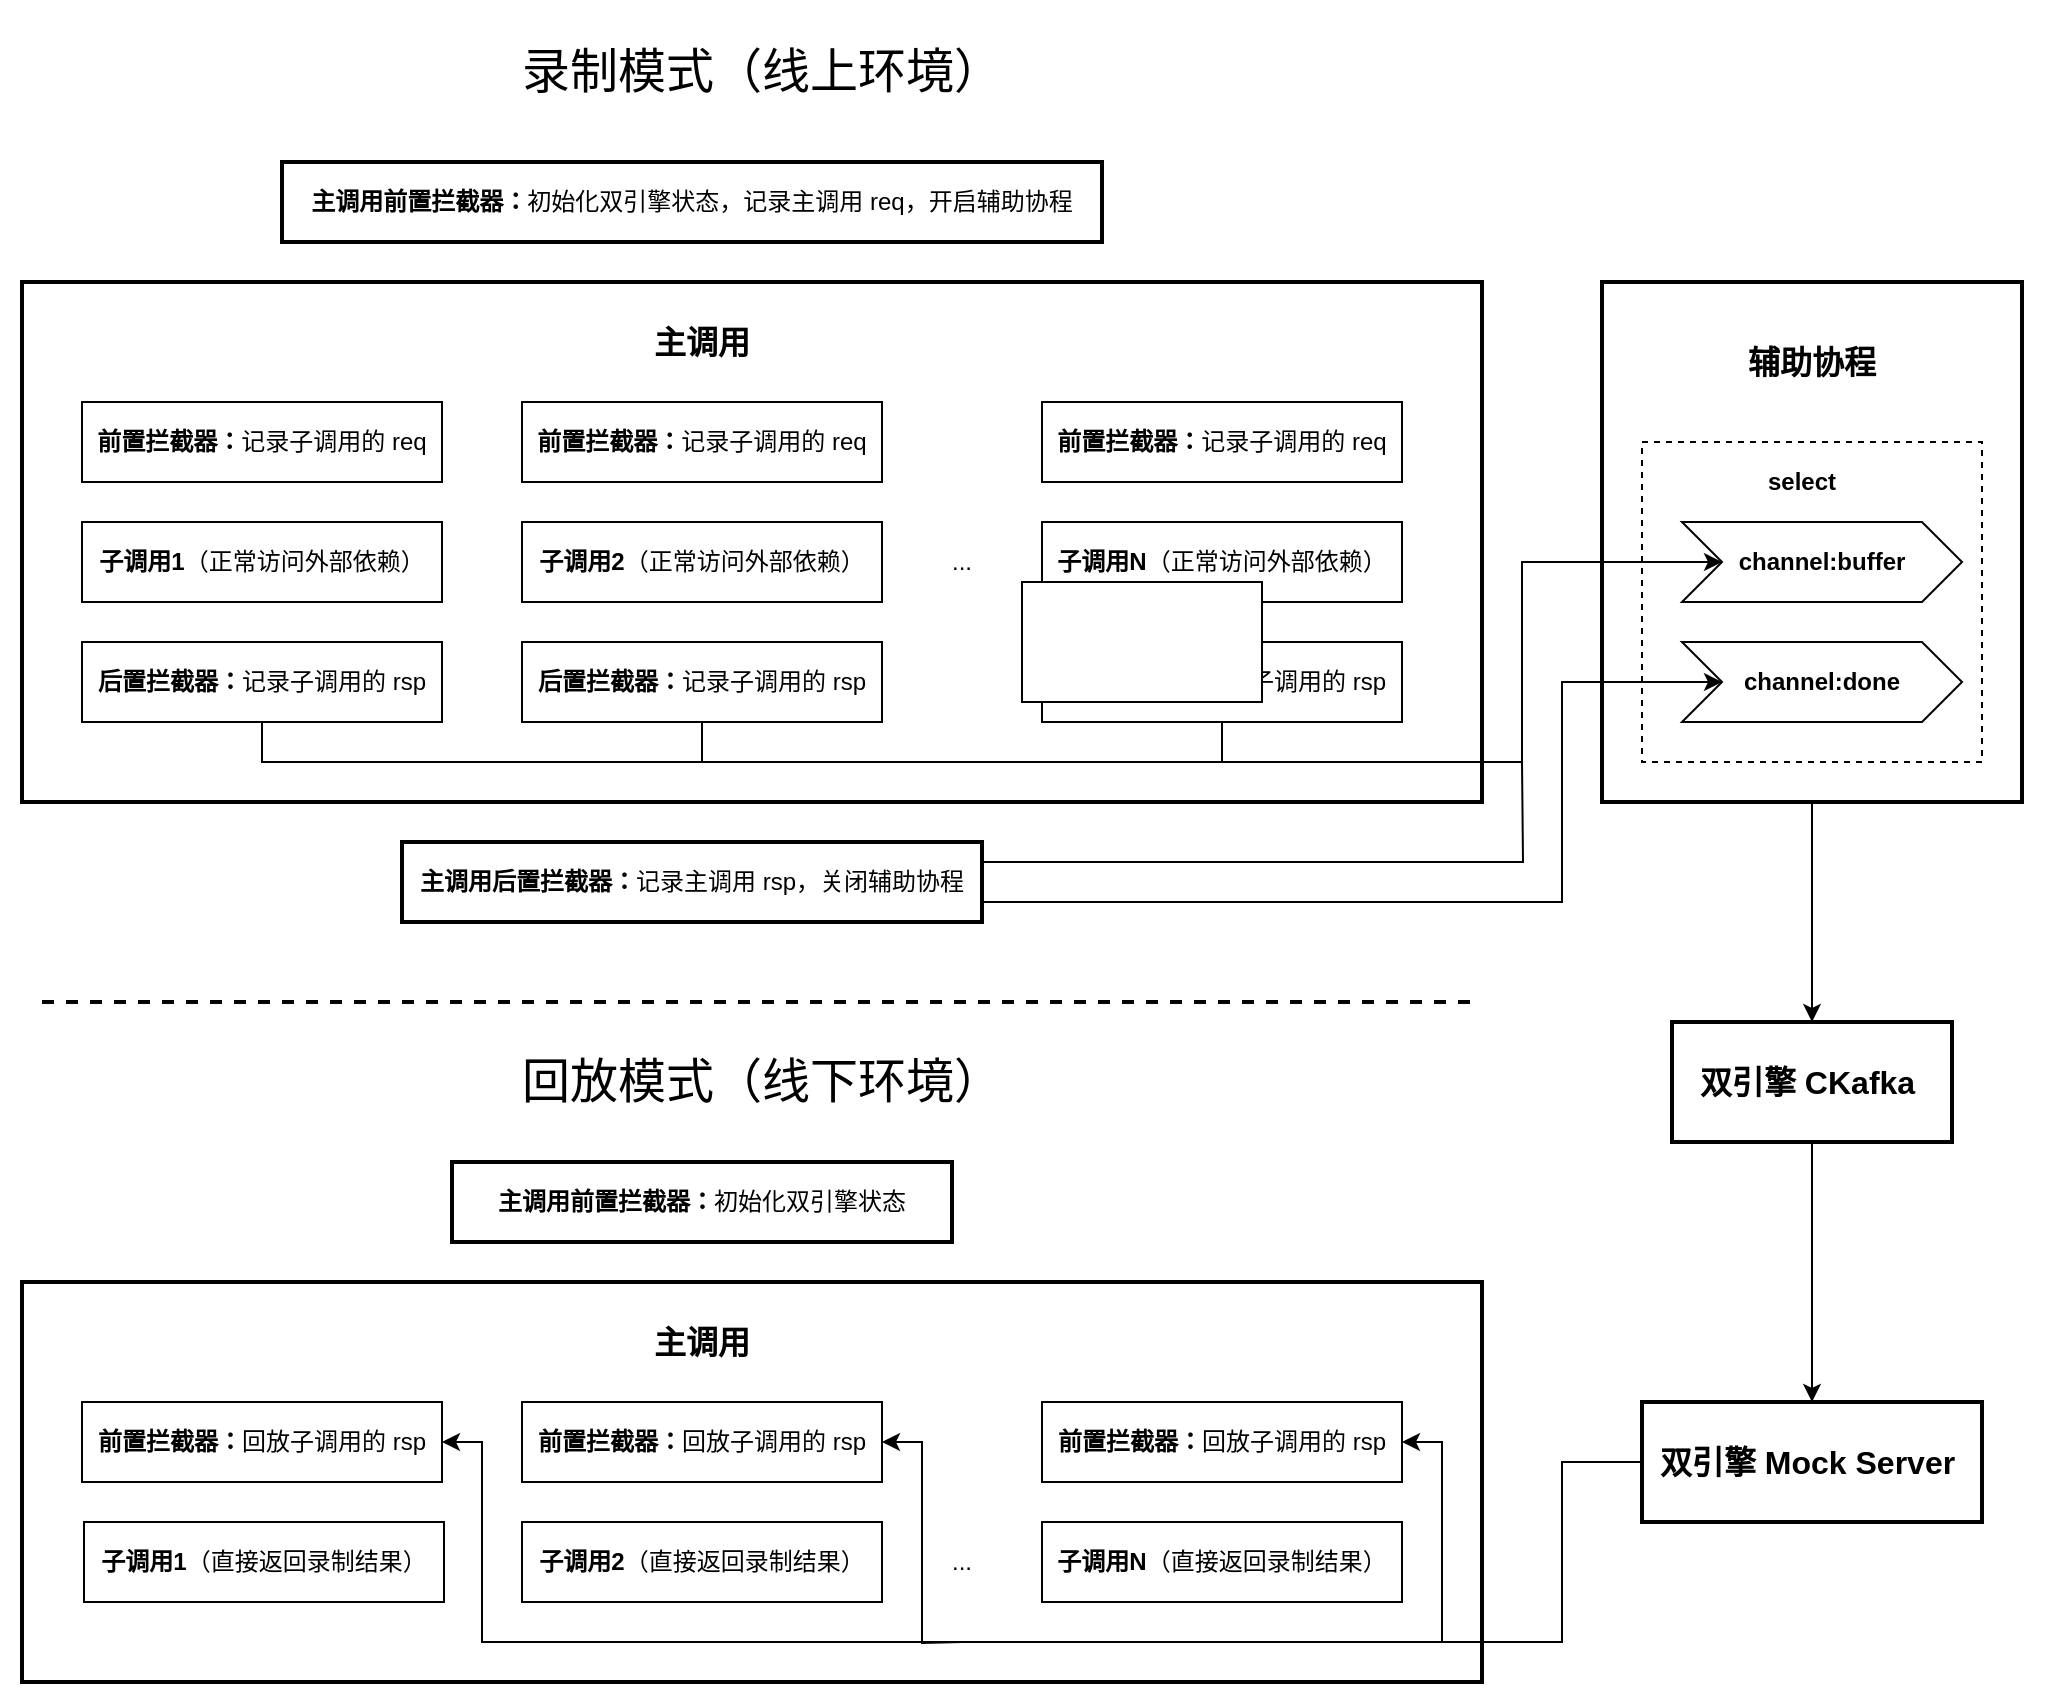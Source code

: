 <mxfile version="13.5.5" type="github"><diagram id="o2KsHawBitME4J8v7YTa" name="Page-1"><mxGraphModel dx="1298" dy="833" grid="1" gridSize="10" guides="1" tooltips="1" connect="1" arrows="1" fold="1" page="1" pageScale="1" pageWidth="1169" pageHeight="827" math="0" shadow="0"><root><mxCell id="0"/><mxCell id="1" parent="0"/><mxCell id="v-f_laDZAkHmF94WgQyW-74" value="" style="rounded=0;whiteSpace=wrap;html=1;strokeColor=#FFFFFF;" vertex="1" parent="1"><mxGeometry y="40" width="1020" height="850" as="geometry"/></mxCell><mxCell id="v-f_laDZAkHmF94WgQyW-48" value="" style="rounded=0;whiteSpace=wrap;html=1;strokeWidth=2;" vertex="1" parent="1"><mxGeometry x="10" y="680" width="730" height="200" as="geometry"/></mxCell><mxCell id="v-f_laDZAkHmF94WgQyW-46" style="edgeStyle=orthogonalEdgeStyle;rounded=0;orthogonalLoop=1;jettySize=auto;html=1;exitX=0.5;exitY=1;exitDx=0;exitDy=0;entryX=0.5;entryY=0;entryDx=0;entryDy=0;endArrow=classic;endFill=1;" edge="1" parent="1" source="v-f_laDZAkHmF94WgQyW-35" target="v-f_laDZAkHmF94WgQyW-43"><mxGeometry relative="1" as="geometry"/></mxCell><mxCell id="v-f_laDZAkHmF94WgQyW-35" value="" style="rounded=0;whiteSpace=wrap;html=1;strokeWidth=2;" vertex="1" parent="1"><mxGeometry x="800" y="180" width="210" height="260" as="geometry"/></mxCell><mxCell id="v-f_laDZAkHmF94WgQyW-33" value="" style="rounded=0;whiteSpace=wrap;html=1;strokeWidth=2;" vertex="1" parent="1"><mxGeometry x="10" y="180" width="730" height="260" as="geometry"/></mxCell><mxCell id="v-f_laDZAkHmF94WgQyW-29" value="" style="rounded=0;whiteSpace=wrap;html=1;dashed=1;" vertex="1" parent="1"><mxGeometry x="820" y="260" width="170" height="160" as="geometry"/></mxCell><mxCell id="v-f_laDZAkHmF94WgQyW-7" value="&lt;b&gt;前置拦截器：&lt;/b&gt;记录子调用的 req" style="rounded=0;whiteSpace=wrap;html=1;" vertex="1" parent="1"><mxGeometry x="40" y="240" width="180" height="40" as="geometry"/></mxCell><mxCell id="v-f_laDZAkHmF94WgQyW-24" style="edgeStyle=orthogonalEdgeStyle;rounded=0;orthogonalLoop=1;jettySize=auto;html=1;exitX=0.5;exitY=1;exitDx=0;exitDy=0;entryX=0;entryY=0.5;entryDx=0;entryDy=0;" edge="1" parent="1" source="v-f_laDZAkHmF94WgQyW-8" target="v-f_laDZAkHmF94WgQyW-21"><mxGeometry relative="1" as="geometry"><Array as="points"><mxPoint x="130" y="420"/><mxPoint x="760" y="420"/><mxPoint x="760" y="320"/></Array></mxGeometry></mxCell><mxCell id="v-f_laDZAkHmF94WgQyW-8" value="&lt;b&gt;后置拦截器：&lt;/b&gt;记录子调用的 rsp" style="rounded=0;whiteSpace=wrap;html=1;" vertex="1" parent="1"><mxGeometry x="40" y="360" width="180" height="40" as="geometry"/></mxCell><mxCell id="v-f_laDZAkHmF94WgQyW-9" value="&lt;b&gt;子调用1&lt;/b&gt;（正常访问外部依赖）" style="rounded=0;whiteSpace=wrap;html=1;" vertex="1" parent="1"><mxGeometry x="40" y="300" width="180" height="40" as="geometry"/></mxCell><mxCell id="v-f_laDZAkHmF94WgQyW-11" value="&lt;b&gt;前置拦截器：&lt;/b&gt;记录子调用的 req" style="rounded=0;whiteSpace=wrap;html=1;" vertex="1" parent="1"><mxGeometry x="260" y="240" width="180" height="40" as="geometry"/></mxCell><mxCell id="v-f_laDZAkHmF94WgQyW-25" style="edgeStyle=orthogonalEdgeStyle;rounded=0;orthogonalLoop=1;jettySize=auto;html=1;exitX=0.5;exitY=1;exitDx=0;exitDy=0;endArrow=none;endFill=0;" edge="1" parent="1" source="v-f_laDZAkHmF94WgQyW-12"><mxGeometry relative="1" as="geometry"><mxPoint x="350" y="420" as="targetPoint"/></mxGeometry></mxCell><mxCell id="v-f_laDZAkHmF94WgQyW-12" value="&lt;b&gt;后置拦截器：&lt;/b&gt;记录子调用的 rsp" style="rounded=0;whiteSpace=wrap;html=1;" vertex="1" parent="1"><mxGeometry x="260" y="360" width="180" height="40" as="geometry"/></mxCell><mxCell id="v-f_laDZAkHmF94WgQyW-13" value="&lt;b&gt;子调用2&lt;/b&gt;（正常访问外部依赖）" style="rounded=0;whiteSpace=wrap;html=1;" vertex="1" parent="1"><mxGeometry x="260" y="300" width="180" height="40" as="geometry"/></mxCell><mxCell id="v-f_laDZAkHmF94WgQyW-14" value="&lt;b&gt;前置拦截器：&lt;/b&gt;记录子调用的 req" style="rounded=0;whiteSpace=wrap;html=1;" vertex="1" parent="1"><mxGeometry x="520" y="240" width="180" height="40" as="geometry"/></mxCell><mxCell id="v-f_laDZAkHmF94WgQyW-26" style="edgeStyle=orthogonalEdgeStyle;rounded=0;orthogonalLoop=1;jettySize=auto;html=1;exitX=0.5;exitY=1;exitDx=0;exitDy=0;endArrow=none;endFill=0;" edge="1" parent="1" source="v-f_laDZAkHmF94WgQyW-15"><mxGeometry relative="1" as="geometry"><mxPoint x="610" y="420" as="targetPoint"/></mxGeometry></mxCell><mxCell id="v-f_laDZAkHmF94WgQyW-15" value="&lt;b&gt;后置拦截器：&lt;/b&gt;记录子调用的 rsp" style="rounded=0;whiteSpace=wrap;html=1;" vertex="1" parent="1"><mxGeometry x="520" y="360" width="180" height="40" as="geometry"/></mxCell><mxCell id="v-f_laDZAkHmF94WgQyW-16" value="&lt;b&gt;子调用N&lt;/b&gt;（正常访问外部依赖）" style="rounded=0;whiteSpace=wrap;html=1;" vertex="1" parent="1"><mxGeometry x="520" y="300" width="180" height="40" as="geometry"/></mxCell><mxCell id="v-f_laDZAkHmF94WgQyW-18" value="..." style="text;html=1;strokeColor=none;fillColor=none;align=center;verticalAlign=middle;whiteSpace=wrap;rounded=0;" vertex="1" parent="1"><mxGeometry x="460" y="310" width="40" height="20" as="geometry"/></mxCell><mxCell id="v-f_laDZAkHmF94WgQyW-21" value="&lt;b&gt;channel:buffer&lt;/b&gt;" style="shape=step;perimeter=stepPerimeter;whiteSpace=wrap;html=1;fixedSize=1;" vertex="1" parent="1"><mxGeometry x="840" y="300" width="140" height="40" as="geometry"/></mxCell><mxCell id="v-f_laDZAkHmF94WgQyW-22" value="&lt;b&gt;channel:done&lt;/b&gt;" style="shape=step;perimeter=stepPerimeter;whiteSpace=wrap;html=1;fixedSize=1;" vertex="1" parent="1"><mxGeometry x="840" y="360" width="140" height="40" as="geometry"/></mxCell><mxCell id="v-f_laDZAkHmF94WgQyW-27" value="&lt;b&gt;select&lt;/b&gt;" style="text;html=1;strokeColor=none;fillColor=none;align=center;verticalAlign=middle;whiteSpace=wrap;rounded=0;" vertex="1" parent="1"><mxGeometry x="880" y="270" width="40" height="20" as="geometry"/></mxCell><mxCell id="v-f_laDZAkHmF94WgQyW-30" value="&lt;font size=&quot;3&quot;&gt;&lt;b&gt;辅助协程&lt;/b&gt;&lt;/font&gt;" style="text;html=1;strokeColor=none;fillColor=none;align=center;verticalAlign=middle;whiteSpace=wrap;rounded=0;dashed=1;" vertex="1" parent="1"><mxGeometry x="845" y="210" width="120" height="20" as="geometry"/></mxCell><mxCell id="v-f_laDZAkHmF94WgQyW-36" value="&lt;font style=&quot;font-size: 16px&quot;&gt;&lt;b&gt;主调用&lt;/b&gt;&lt;/font&gt;" style="text;html=1;strokeColor=none;fillColor=none;align=center;verticalAlign=middle;whiteSpace=wrap;rounded=0;" vertex="1" parent="1"><mxGeometry x="320" y="200" width="60" height="20" as="geometry"/></mxCell><mxCell id="v-f_laDZAkHmF94WgQyW-38" style="edgeStyle=orthogonalEdgeStyle;rounded=0;orthogonalLoop=1;jettySize=auto;html=1;exitX=1;exitY=0.25;exitDx=0;exitDy=0;endArrow=none;endFill=0;" edge="1" parent="1" source="v-f_laDZAkHmF94WgQyW-37"><mxGeometry relative="1" as="geometry"><mxPoint x="760" y="420" as="targetPoint"/></mxGeometry></mxCell><mxCell id="v-f_laDZAkHmF94WgQyW-39" style="edgeStyle=orthogonalEdgeStyle;rounded=0;orthogonalLoop=1;jettySize=auto;html=1;exitX=1;exitY=0.75;exitDx=0;exitDy=0;entryX=0;entryY=0.5;entryDx=0;entryDy=0;" edge="1" parent="1" source="v-f_laDZAkHmF94WgQyW-37" target="v-f_laDZAkHmF94WgQyW-22"><mxGeometry relative="1" as="geometry"><Array as="points"><mxPoint x="780" y="490"/><mxPoint x="780" y="380"/></Array></mxGeometry></mxCell><mxCell id="v-f_laDZAkHmF94WgQyW-37" value="&lt;b&gt;主调用后置拦截器：&lt;/b&gt;记录主调用 rsp，关闭辅助协程" style="rounded=0;whiteSpace=wrap;html=1;strokeWidth=2;" vertex="1" parent="1"><mxGeometry x="200" y="460" width="290" height="40" as="geometry"/></mxCell><mxCell id="v-f_laDZAkHmF94WgQyW-40" value="&lt;b&gt;主调用前置拦截器：&lt;/b&gt;初始化双引擎状态，记录主调用 req，开启辅助协程" style="rounded=0;whiteSpace=wrap;html=1;strokeWidth=2;" vertex="1" parent="1"><mxGeometry x="140" y="120" width="410" height="40" as="geometry"/></mxCell><mxCell id="v-f_laDZAkHmF94WgQyW-42" value="&lt;font style=&quot;font-size: 24px&quot;&gt;录制模式（线上环境）&lt;/font&gt;" style="text;html=1;strokeColor=none;fillColor=none;align=center;verticalAlign=middle;whiteSpace=wrap;rounded=0;" vertex="1" parent="1"><mxGeometry x="240" y="60" width="280" height="30" as="geometry"/></mxCell><mxCell id="v-f_laDZAkHmF94WgQyW-47" style="edgeStyle=orthogonalEdgeStyle;rounded=0;orthogonalLoop=1;jettySize=auto;html=1;exitX=0.5;exitY=1;exitDx=0;exitDy=0;entryX=0.5;entryY=0;entryDx=0;entryDy=0;endArrow=classic;endFill=1;" edge="1" parent="1" source="v-f_laDZAkHmF94WgQyW-43" target="v-f_laDZAkHmF94WgQyW-45"><mxGeometry relative="1" as="geometry"/></mxCell><mxCell id="v-f_laDZAkHmF94WgQyW-43" value="&lt;font style=&quot;font-size: 16px&quot;&gt;&lt;b&gt;双引擎 CKafka&amp;nbsp;&lt;/b&gt;&lt;/font&gt;" style="rounded=0;whiteSpace=wrap;html=1;strokeWidth=2;" vertex="1" parent="1"><mxGeometry x="835" y="550" width="140" height="60" as="geometry"/></mxCell><mxCell id="v-f_laDZAkHmF94WgQyW-66" style="edgeStyle=orthogonalEdgeStyle;rounded=0;orthogonalLoop=1;jettySize=auto;html=1;exitX=0;exitY=0.5;exitDx=0;exitDy=0;entryX=1;entryY=0.5;entryDx=0;entryDy=0;endArrow=classic;endFill=1;" edge="1" parent="1" source="v-f_laDZAkHmF94WgQyW-45" target="v-f_laDZAkHmF94WgQyW-49"><mxGeometry relative="1" as="geometry"><Array as="points"><mxPoint x="780" y="770"/><mxPoint x="780" y="860"/><mxPoint x="240" y="860"/><mxPoint x="240" y="760"/></Array></mxGeometry></mxCell><mxCell id="v-f_laDZAkHmF94WgQyW-45" value="&lt;font style=&quot;font-size: 16px&quot;&gt;&lt;b&gt;双引擎 Mock Server&amp;nbsp;&lt;/b&gt;&lt;/font&gt;" style="rounded=0;whiteSpace=wrap;html=1;strokeWidth=2;" vertex="1" parent="1"><mxGeometry x="820" y="740" width="170" height="60" as="geometry"/></mxCell><mxCell id="v-f_laDZAkHmF94WgQyW-49" value="&lt;b&gt;前置拦截器：&lt;/b&gt;回放子调用的 rsp" style="rounded=0;whiteSpace=wrap;html=1;" vertex="1" parent="1"><mxGeometry x="40" y="740" width="180" height="40" as="geometry"/></mxCell><mxCell id="v-f_laDZAkHmF94WgQyW-51" value="&lt;b&gt;子调用1&lt;/b&gt;（直接返回录制结果）" style="rounded=0;whiteSpace=wrap;html=1;" vertex="1" parent="1"><mxGeometry x="41" y="800" width="180" height="40" as="geometry"/></mxCell><mxCell id="v-f_laDZAkHmF94WgQyW-52" value="&lt;b&gt;前置拦截器：&lt;/b&gt;回放子调用的 rsp" style="rounded=0;whiteSpace=wrap;html=1;" vertex="1" parent="1"><mxGeometry x="260" y="740" width="180" height="40" as="geometry"/></mxCell><mxCell id="v-f_laDZAkHmF94WgQyW-55" value="&lt;b&gt;子调用2&lt;/b&gt;（直接返回录制结果）" style="rounded=0;whiteSpace=wrap;html=1;" vertex="1" parent="1"><mxGeometry x="260" y="800" width="180" height="40" as="geometry"/></mxCell><mxCell id="v-f_laDZAkHmF94WgQyW-70" style="edgeStyle=orthogonalEdgeStyle;rounded=0;orthogonalLoop=1;jettySize=auto;html=1;entryX=1;entryY=0.5;entryDx=0;entryDy=0;endArrow=classic;endFill=1;" edge="1" parent="1" target="v-f_laDZAkHmF94WgQyW-52"><mxGeometry relative="1" as="geometry"><mxPoint x="480" y="860" as="sourcePoint"/></mxGeometry></mxCell><mxCell id="v-f_laDZAkHmF94WgQyW-56" value="&lt;b&gt;前置拦截器：&lt;/b&gt;回放子调用的 rsp" style="rounded=0;whiteSpace=wrap;html=1;" vertex="1" parent="1"><mxGeometry x="520" y="740" width="180" height="40" as="geometry"/></mxCell><mxCell id="v-f_laDZAkHmF94WgQyW-59" value="&lt;b&gt;子调用N&lt;/b&gt;（直接返回录制结果）" style="rounded=0;whiteSpace=wrap;html=1;" vertex="1" parent="1"><mxGeometry x="520" y="800" width="180" height="40" as="geometry"/></mxCell><mxCell id="v-f_laDZAkHmF94WgQyW-60" value="..." style="text;html=1;strokeColor=none;fillColor=none;align=center;verticalAlign=middle;whiteSpace=wrap;rounded=0;" vertex="1" parent="1"><mxGeometry x="460" y="810" width="40" height="20" as="geometry"/></mxCell><mxCell id="v-f_laDZAkHmF94WgQyW-61" value="&lt;font style=&quot;font-size: 16px&quot;&gt;&lt;b&gt;主调用&lt;/b&gt;&lt;/font&gt;" style="text;html=1;strokeColor=none;fillColor=none;align=center;verticalAlign=middle;whiteSpace=wrap;rounded=0;" vertex="1" parent="1"><mxGeometry x="320" y="700" width="60" height="20" as="geometry"/></mxCell><mxCell id="v-f_laDZAkHmF94WgQyW-62" value="&lt;font style=&quot;font-size: 24px&quot;&gt;回放模式（线下环境）&lt;/font&gt;" style="text;html=1;strokeColor=none;fillColor=none;align=center;verticalAlign=middle;whiteSpace=wrap;rounded=0;" vertex="1" parent="1"><mxGeometry x="240" y="565" width="280" height="30" as="geometry"/></mxCell><mxCell id="v-f_laDZAkHmF94WgQyW-63" value="" style="endArrow=none;dashed=1;html=1;strokeWidth=2;" edge="1" parent="1"><mxGeometry width="50" height="50" relative="1" as="geometry"><mxPoint x="20" y="540" as="sourcePoint"/><mxPoint x="740" y="540" as="targetPoint"/></mxGeometry></mxCell><mxCell id="v-f_laDZAkHmF94WgQyW-64" value="&lt;b&gt;主调用前置拦截器：&lt;/b&gt;初始化双引擎状态" style="rounded=0;whiteSpace=wrap;html=1;strokeWidth=2;" vertex="1" parent="1"><mxGeometry x="225" y="620" width="250" height="40" as="geometry"/></mxCell><mxCell id="v-f_laDZAkHmF94WgQyW-72" style="edgeStyle=orthogonalEdgeStyle;rounded=0;orthogonalLoop=1;jettySize=auto;html=1;entryX=1;entryY=0.5;entryDx=0;entryDy=0;endArrow=classic;endFill=1;" edge="1" parent="1" target="v-f_laDZAkHmF94WgQyW-56"><mxGeometry relative="1" as="geometry"><mxPoint x="760" y="860" as="sourcePoint"/><mxPoint x="720" y="760" as="targetPoint"/><Array as="points"><mxPoint x="720" y="860"/><mxPoint x="720" y="760"/></Array></mxGeometry></mxCell><mxCell id="v-f_laDZAkHmF94WgQyW-73" value="" style="rounded=0;whiteSpace=wrap;html=1;" vertex="1" parent="1"><mxGeometry x="510" y="330" width="120" height="60" as="geometry"/></mxCell></root></mxGraphModel></diagram></mxfile>